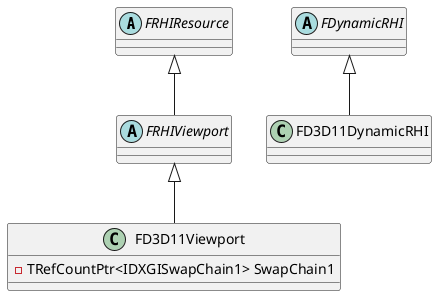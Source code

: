 @startuml


abstract FRHIResource
abstract FRHIViewport
class  FD3D11Viewport{
	- TRefCountPtr<IDXGISwapChain1> SwapChain1
}

FRHIResource <|-- FRHIViewport
FRHIViewport <|-- FD3D11Viewport




abstract FDynamicRHI
class FD3D11DynamicRHI
FDynamicRHI <|-- FD3D11DynamicRHI



@enduml